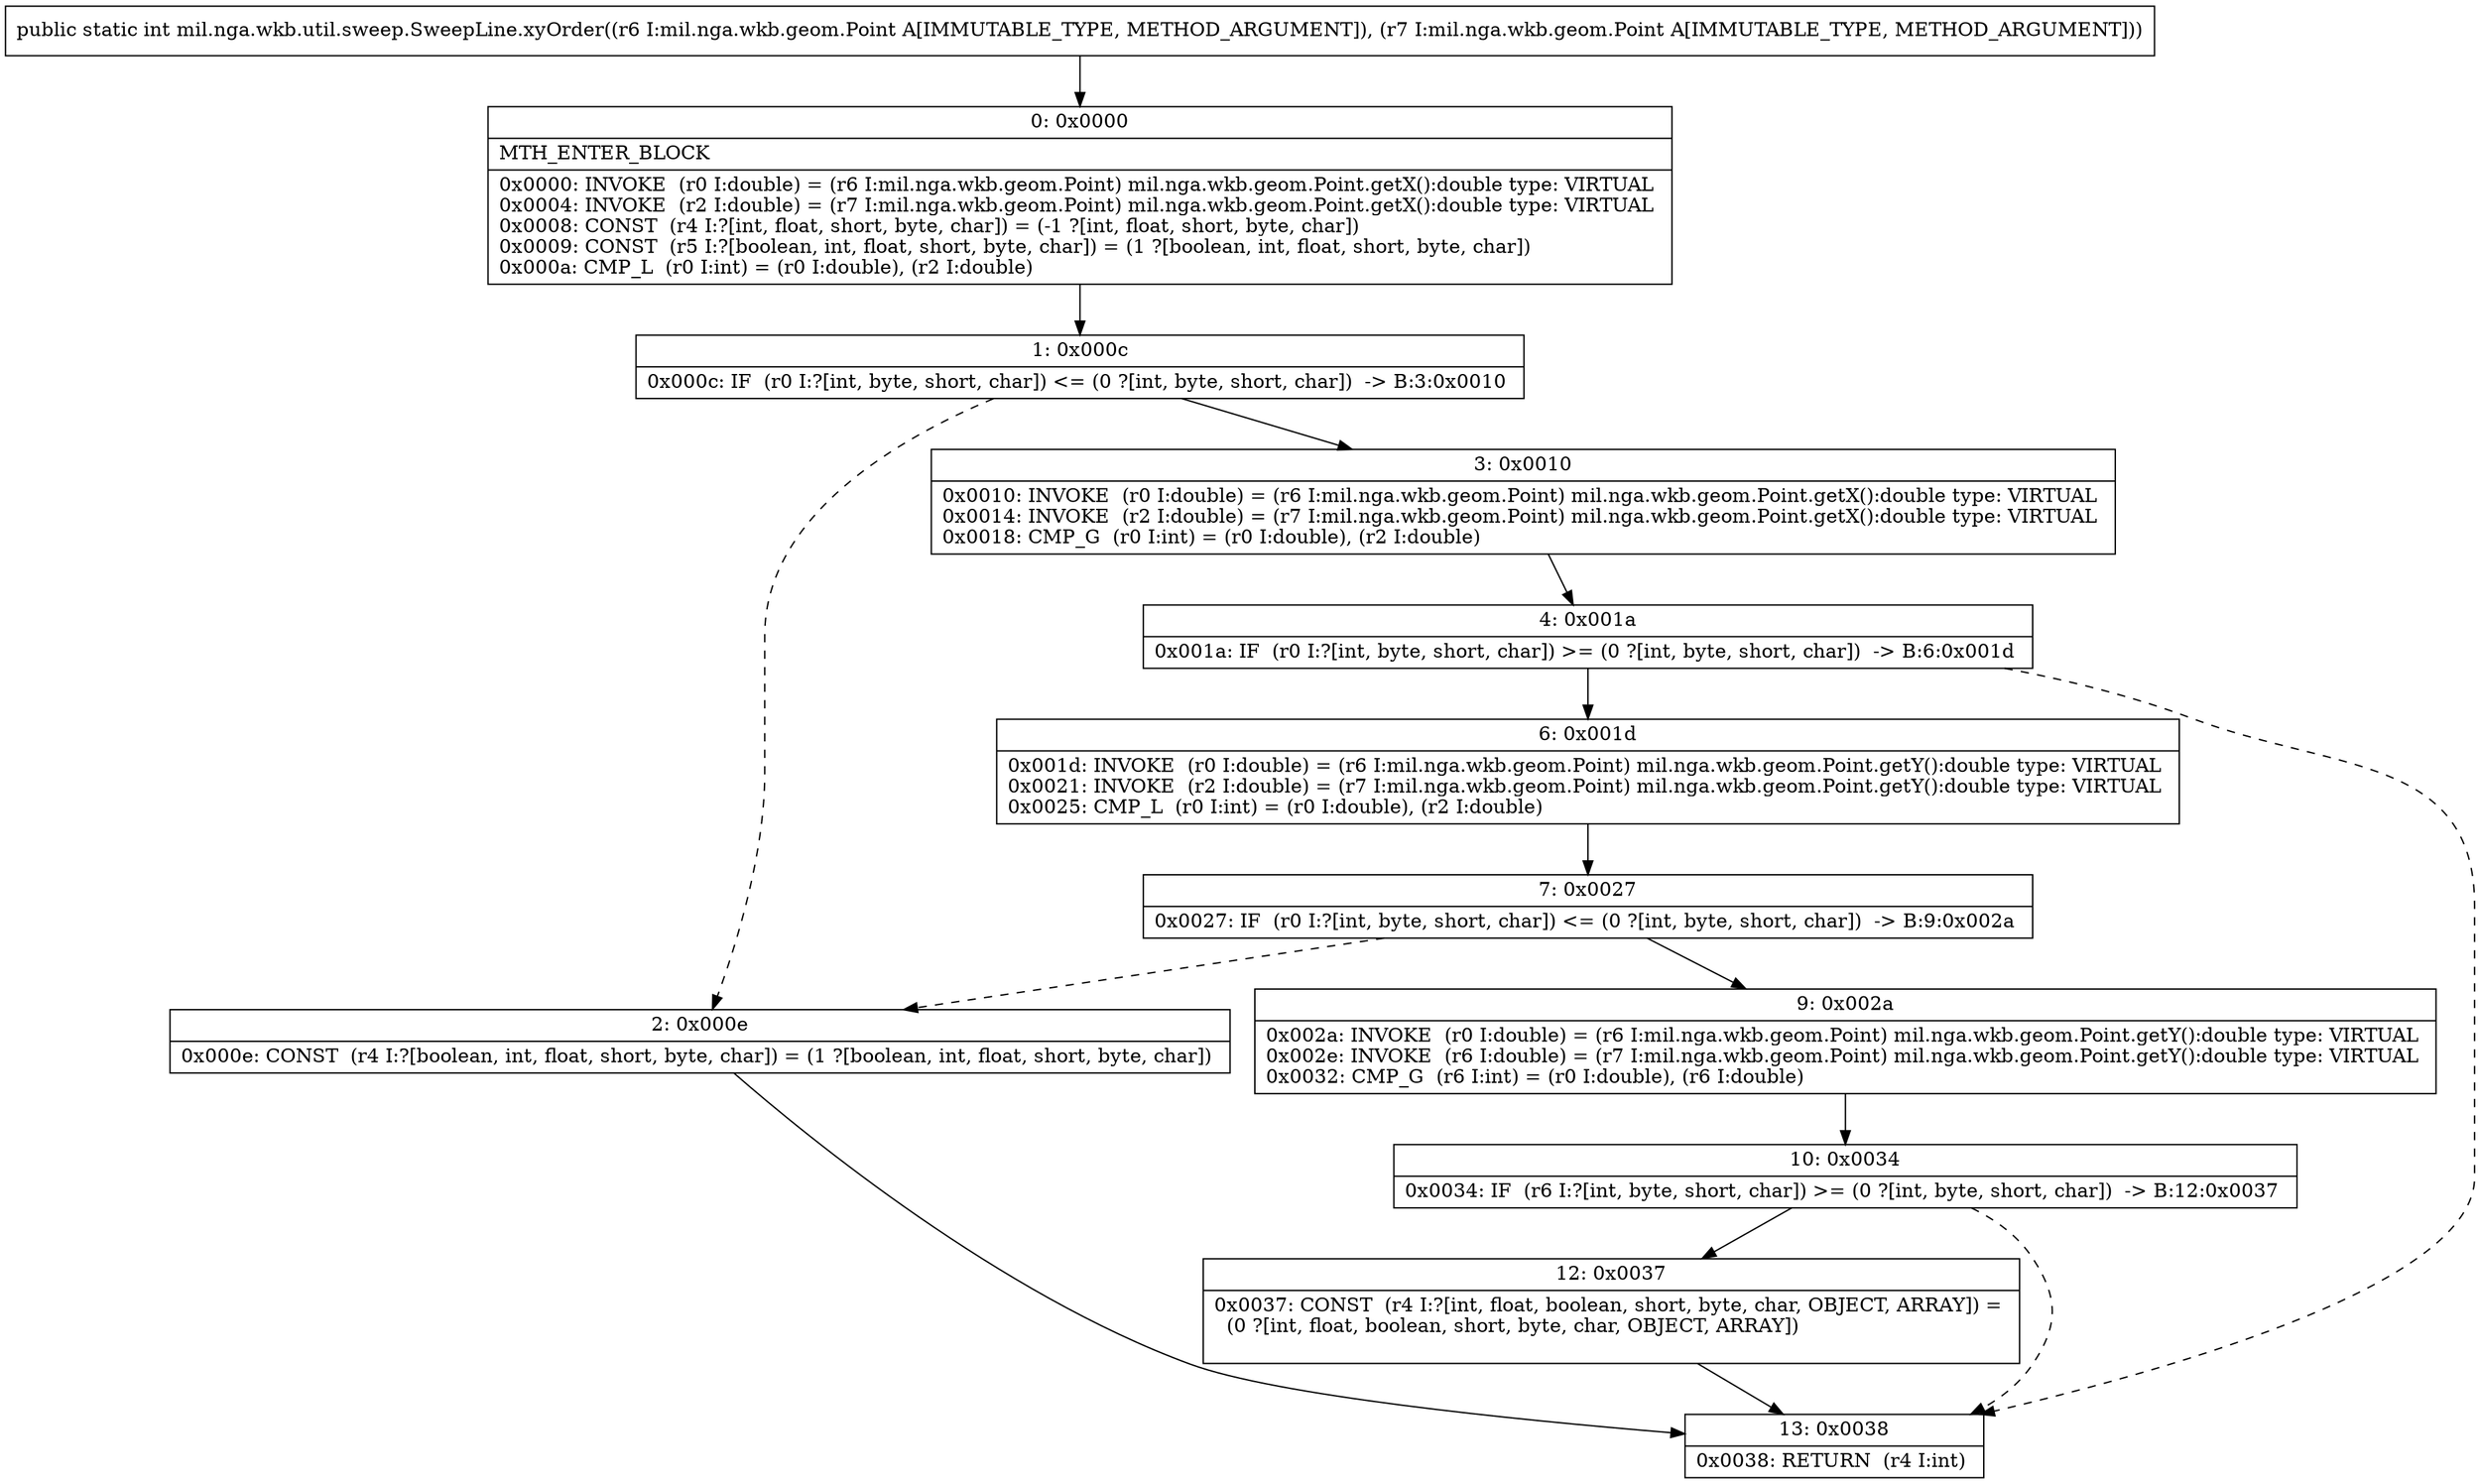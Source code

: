 digraph "CFG formil.nga.wkb.util.sweep.SweepLine.xyOrder(Lmil\/nga\/wkb\/geom\/Point;Lmil\/nga\/wkb\/geom\/Point;)I" {
Node_0 [shape=record,label="{0\:\ 0x0000|MTH_ENTER_BLOCK\l|0x0000: INVOKE  (r0 I:double) = (r6 I:mil.nga.wkb.geom.Point) mil.nga.wkb.geom.Point.getX():double type: VIRTUAL \l0x0004: INVOKE  (r2 I:double) = (r7 I:mil.nga.wkb.geom.Point) mil.nga.wkb.geom.Point.getX():double type: VIRTUAL \l0x0008: CONST  (r4 I:?[int, float, short, byte, char]) = (\-1 ?[int, float, short, byte, char]) \l0x0009: CONST  (r5 I:?[boolean, int, float, short, byte, char]) = (1 ?[boolean, int, float, short, byte, char]) \l0x000a: CMP_L  (r0 I:int) = (r0 I:double), (r2 I:double) \l}"];
Node_1 [shape=record,label="{1\:\ 0x000c|0x000c: IF  (r0 I:?[int, byte, short, char]) \<= (0 ?[int, byte, short, char])  \-\> B:3:0x0010 \l}"];
Node_2 [shape=record,label="{2\:\ 0x000e|0x000e: CONST  (r4 I:?[boolean, int, float, short, byte, char]) = (1 ?[boolean, int, float, short, byte, char]) \l}"];
Node_3 [shape=record,label="{3\:\ 0x0010|0x0010: INVOKE  (r0 I:double) = (r6 I:mil.nga.wkb.geom.Point) mil.nga.wkb.geom.Point.getX():double type: VIRTUAL \l0x0014: INVOKE  (r2 I:double) = (r7 I:mil.nga.wkb.geom.Point) mil.nga.wkb.geom.Point.getX():double type: VIRTUAL \l0x0018: CMP_G  (r0 I:int) = (r0 I:double), (r2 I:double) \l}"];
Node_4 [shape=record,label="{4\:\ 0x001a|0x001a: IF  (r0 I:?[int, byte, short, char]) \>= (0 ?[int, byte, short, char])  \-\> B:6:0x001d \l}"];
Node_6 [shape=record,label="{6\:\ 0x001d|0x001d: INVOKE  (r0 I:double) = (r6 I:mil.nga.wkb.geom.Point) mil.nga.wkb.geom.Point.getY():double type: VIRTUAL \l0x0021: INVOKE  (r2 I:double) = (r7 I:mil.nga.wkb.geom.Point) mil.nga.wkb.geom.Point.getY():double type: VIRTUAL \l0x0025: CMP_L  (r0 I:int) = (r0 I:double), (r2 I:double) \l}"];
Node_7 [shape=record,label="{7\:\ 0x0027|0x0027: IF  (r0 I:?[int, byte, short, char]) \<= (0 ?[int, byte, short, char])  \-\> B:9:0x002a \l}"];
Node_9 [shape=record,label="{9\:\ 0x002a|0x002a: INVOKE  (r0 I:double) = (r6 I:mil.nga.wkb.geom.Point) mil.nga.wkb.geom.Point.getY():double type: VIRTUAL \l0x002e: INVOKE  (r6 I:double) = (r7 I:mil.nga.wkb.geom.Point) mil.nga.wkb.geom.Point.getY():double type: VIRTUAL \l0x0032: CMP_G  (r6 I:int) = (r0 I:double), (r6 I:double) \l}"];
Node_10 [shape=record,label="{10\:\ 0x0034|0x0034: IF  (r6 I:?[int, byte, short, char]) \>= (0 ?[int, byte, short, char])  \-\> B:12:0x0037 \l}"];
Node_12 [shape=record,label="{12\:\ 0x0037|0x0037: CONST  (r4 I:?[int, float, boolean, short, byte, char, OBJECT, ARRAY]) = \l  (0 ?[int, float, boolean, short, byte, char, OBJECT, ARRAY])\l \l}"];
Node_13 [shape=record,label="{13\:\ 0x0038|0x0038: RETURN  (r4 I:int) \l}"];
MethodNode[shape=record,label="{public static int mil.nga.wkb.util.sweep.SweepLine.xyOrder((r6 I:mil.nga.wkb.geom.Point A[IMMUTABLE_TYPE, METHOD_ARGUMENT]), (r7 I:mil.nga.wkb.geom.Point A[IMMUTABLE_TYPE, METHOD_ARGUMENT])) }"];
MethodNode -> Node_0;
Node_0 -> Node_1;
Node_1 -> Node_2[style=dashed];
Node_1 -> Node_3;
Node_2 -> Node_13;
Node_3 -> Node_4;
Node_4 -> Node_6;
Node_4 -> Node_13[style=dashed];
Node_6 -> Node_7;
Node_7 -> Node_9;
Node_7 -> Node_2[style=dashed];
Node_9 -> Node_10;
Node_10 -> Node_12;
Node_10 -> Node_13[style=dashed];
Node_12 -> Node_13;
}

